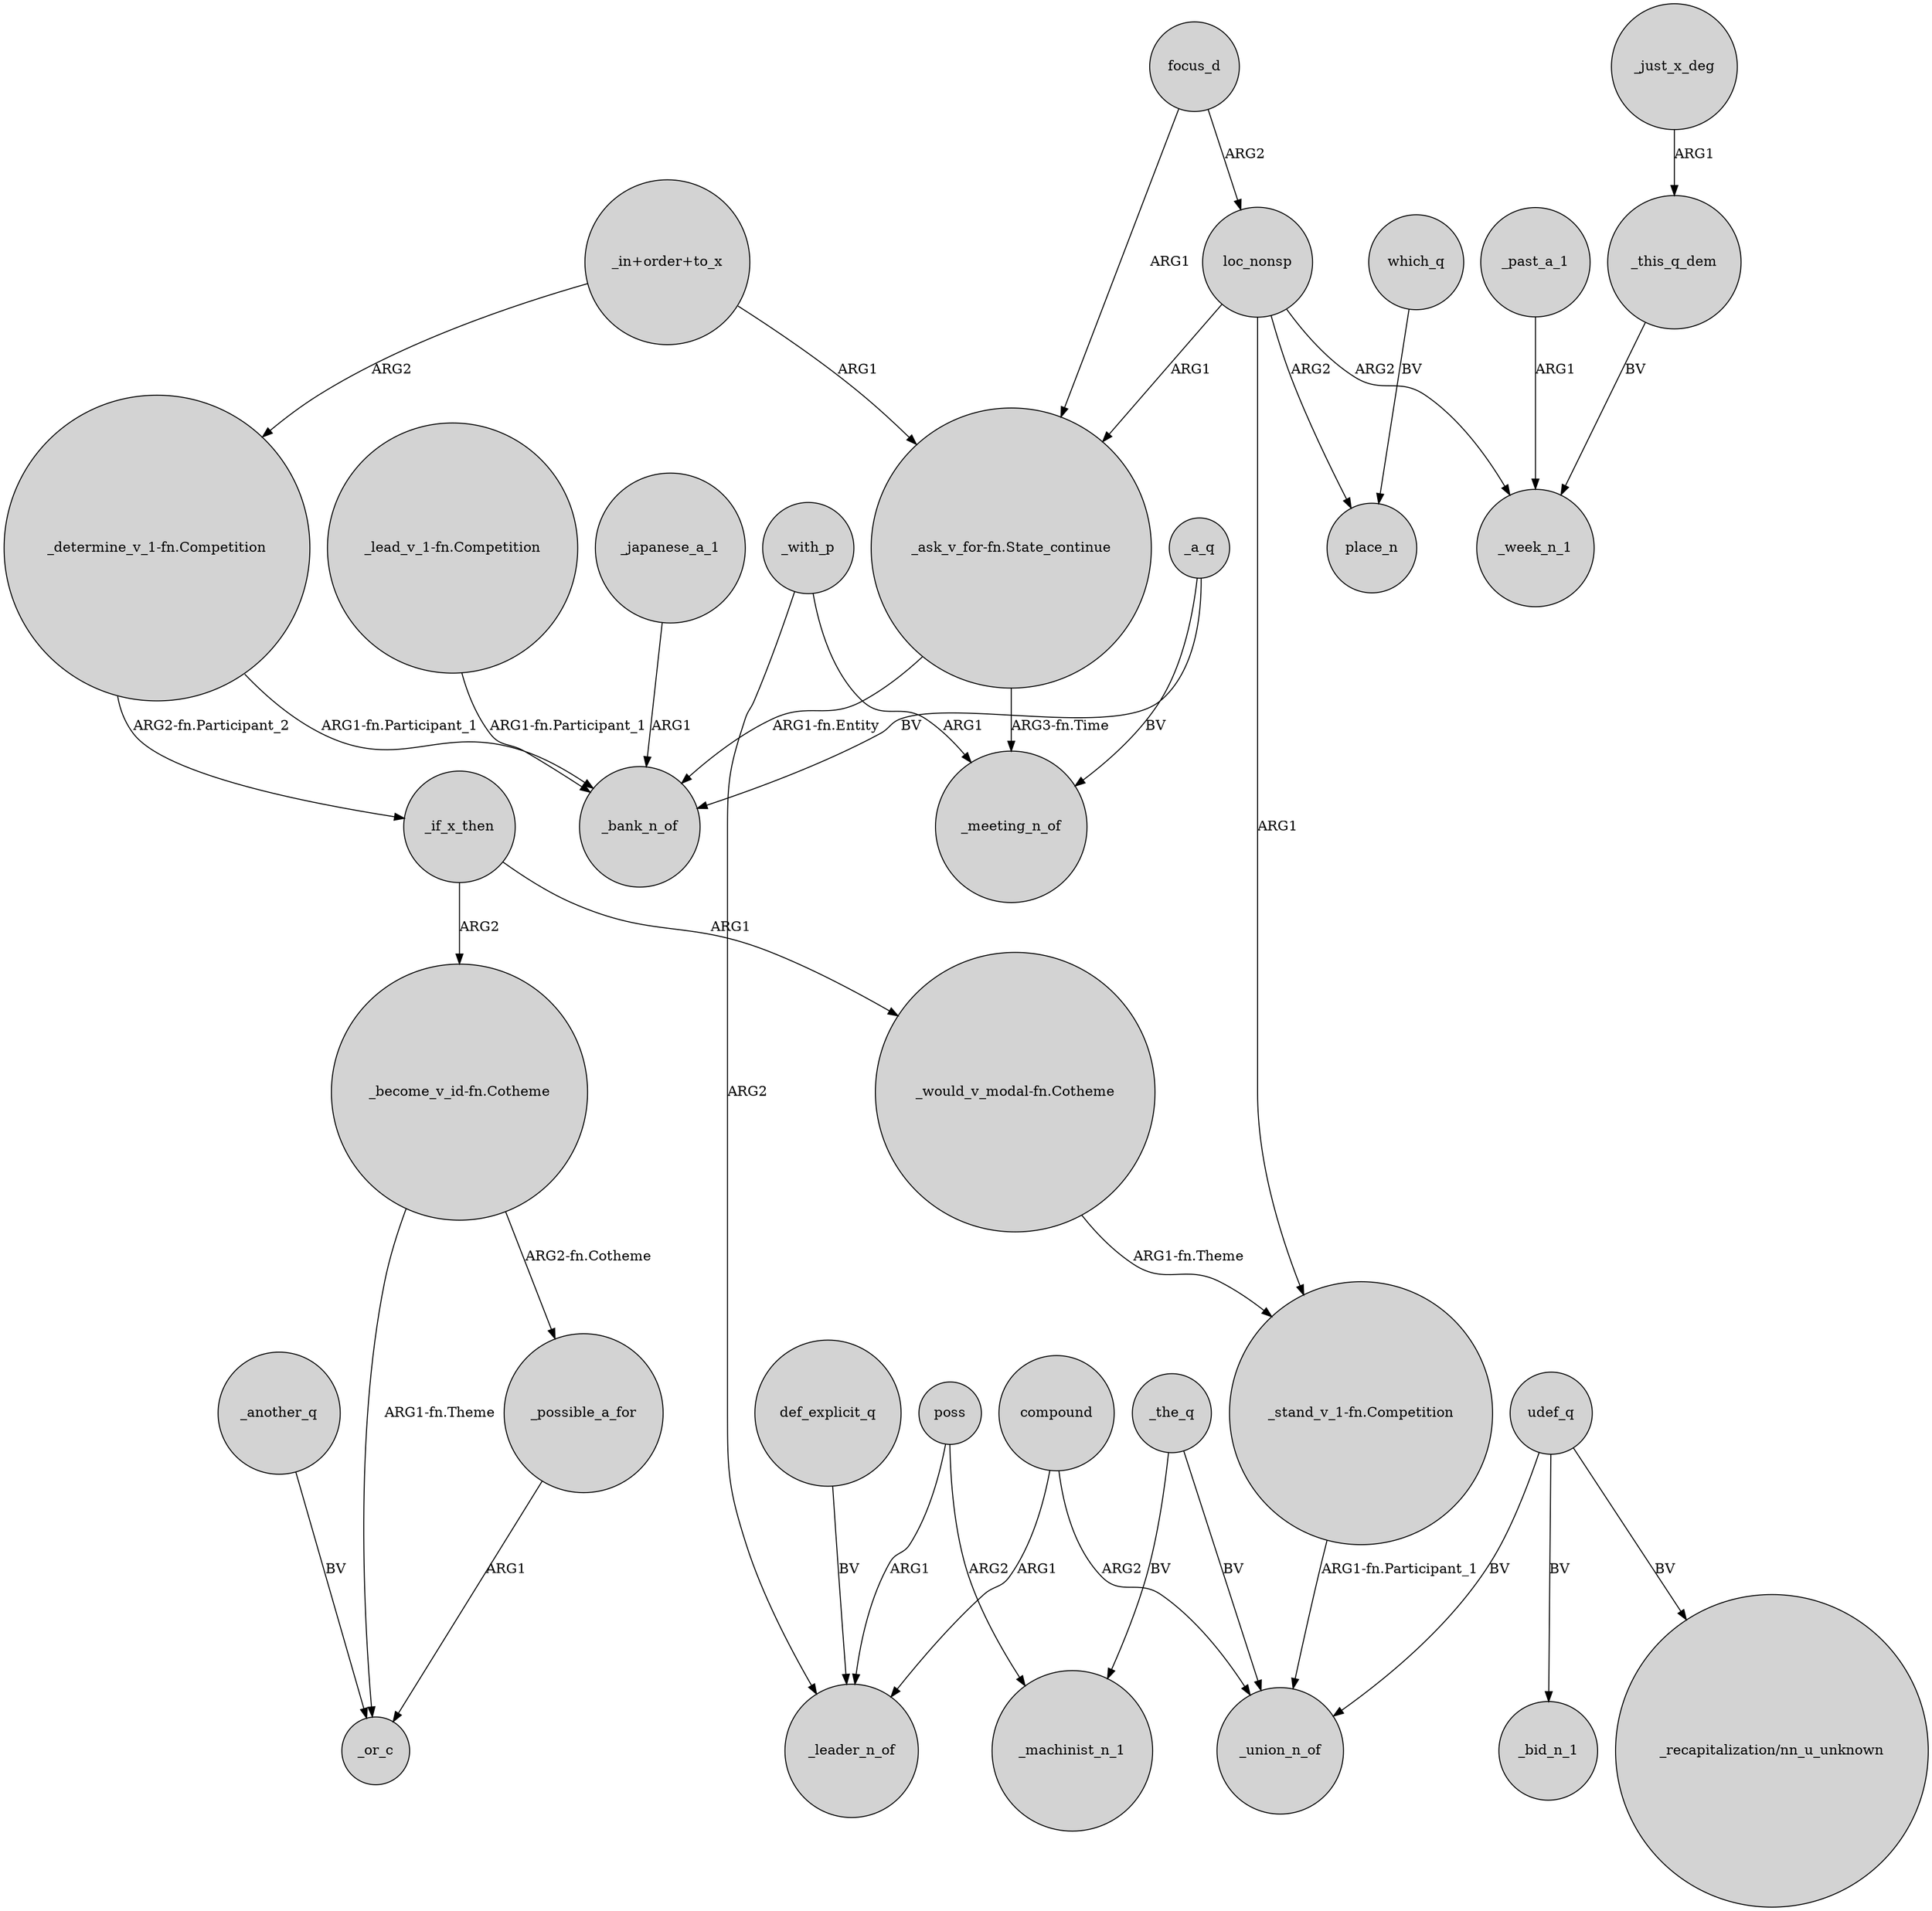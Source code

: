 digraph {
	node [shape=circle style=filled]
	_just_x_deg -> _this_q_dem [label=ARG1]
	compound -> _union_n_of [label=ARG2]
	_another_q -> _or_c [label=BV]
	_if_x_then -> "_become_v_id-fn.Cotheme" [label=ARG2]
	_with_p -> _meeting_n_of [label=ARG1]
	_the_q -> _machinist_n_1 [label=BV]
	udef_q -> _bid_n_1 [label=BV]
	loc_nonsp -> "_stand_v_1-fn.Competition" [label=ARG1]
	"_would_v_modal-fn.Cotheme" -> "_stand_v_1-fn.Competition" [label="ARG1-fn.Theme"]
	udef_q -> "_recapitalization/nn_u_unknown" [label=BV]
	poss -> _machinist_n_1 [label=ARG2]
	"_stand_v_1-fn.Competition" -> _union_n_of [label="ARG1-fn.Participant_1"]
	loc_nonsp -> _week_n_1 [label=ARG2]
	focus_d -> loc_nonsp [label=ARG2]
	which_q -> place_n [label=BV]
	udef_q -> _union_n_of [label=BV]
	"_lead_v_1-fn.Competition" -> _bank_n_of [label="ARG1-fn.Participant_1"]
	_past_a_1 -> _week_n_1 [label=ARG1]
	focus_d -> "_ask_v_for-fn.State_continue" [label=ARG1]
	_a_q -> _meeting_n_of [label=BV]
	def_explicit_q -> _leader_n_of [label=BV]
	_a_q -> _bank_n_of [label=BV]
	poss -> _leader_n_of [label=ARG1]
	_the_q -> _union_n_of [label=BV]
	_with_p -> _leader_n_of [label=ARG2]
	_if_x_then -> "_would_v_modal-fn.Cotheme" [label=ARG1]
	loc_nonsp -> "_ask_v_for-fn.State_continue" [label=ARG1]
	"_determine_v_1-fn.Competition" -> _bank_n_of [label="ARG1-fn.Participant_1"]
	"_ask_v_for-fn.State_continue" -> _bank_n_of [label="ARG1-fn.Entity"]
	"_ask_v_for-fn.State_continue" -> _meeting_n_of [label="ARG3-fn.Time"]
	"_become_v_id-fn.Cotheme" -> _or_c [label="ARG1-fn.Theme"]
	loc_nonsp -> place_n [label=ARG2]
	_possible_a_for -> _or_c [label=ARG1]
	_japanese_a_1 -> _bank_n_of [label=ARG1]
	"_in+order+to_x" -> "_ask_v_for-fn.State_continue" [label=ARG1]
	compound -> _leader_n_of [label=ARG1]
	"_determine_v_1-fn.Competition" -> _if_x_then [label="ARG2-fn.Participant_2"]
	"_in+order+to_x" -> "_determine_v_1-fn.Competition" [label=ARG2]
	"_become_v_id-fn.Cotheme" -> _possible_a_for [label="ARG2-fn.Cotheme"]
	_this_q_dem -> _week_n_1 [label=BV]
}
